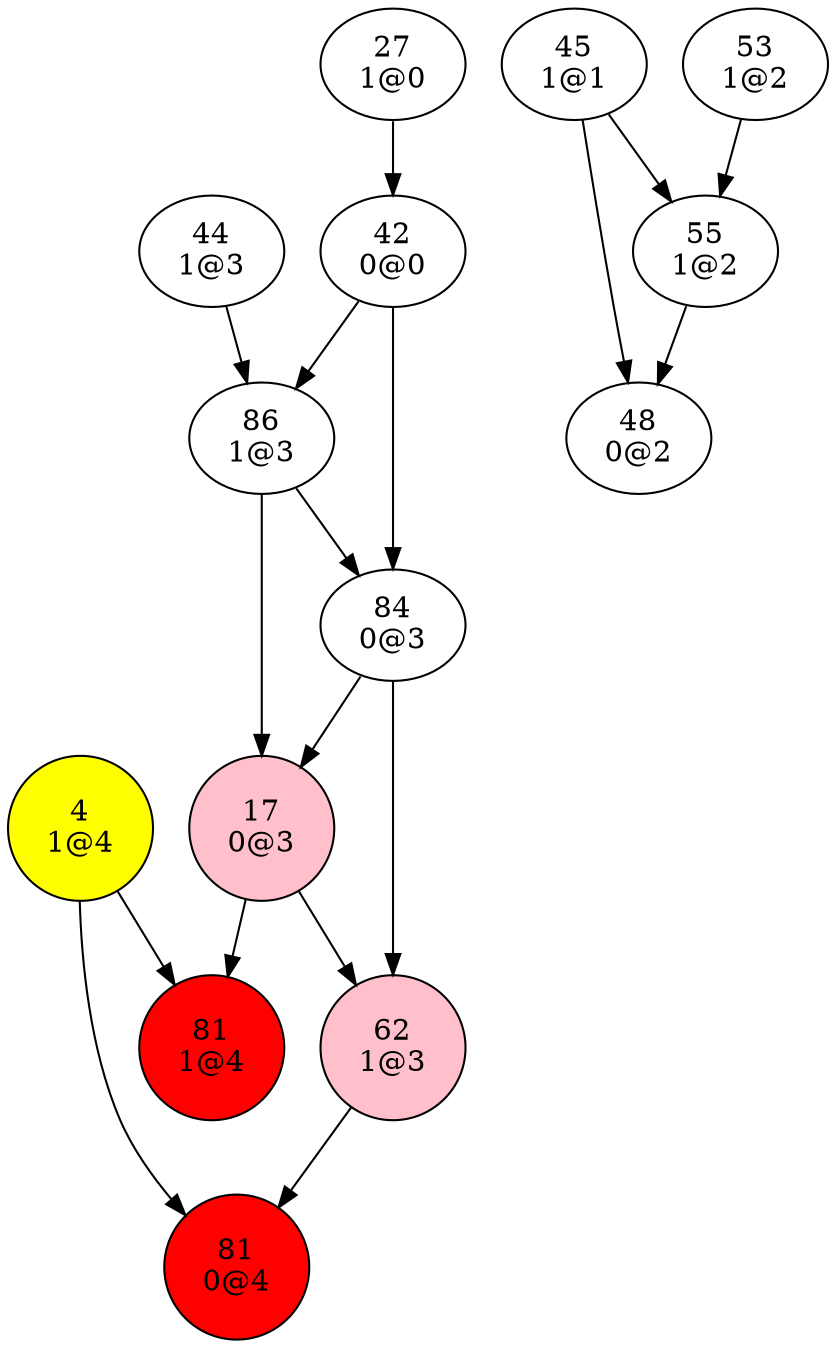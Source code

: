 digraph {
"4
1@4"->"81
0@4";
"4
1@4"->"81
1@4";
"17
0@3"->"62
1@3";
"17
0@3"->"81
1@4";
"27
1@0"->"42
0@0";
"42
0@0"->"84
0@3";
"42
0@0"->"86
1@3";
"44
1@3"->"86
1@3";
"45
1@1"->"48
0@2";
"45
1@1"->"55
1@2";
"48
0@2";
"53
1@2"->"55
1@2";
"55
1@2"->"48
0@2";
"62
1@3"->"81
0@4";
"81
0@4";
"81
1@4";
"84
0@3"->"17
0@3";
"84
0@3"->"62
1@3";
"86
1@3"->"17
0@3";
"86
1@3"->"84
0@3";
"4
1@4"[shape=circle, style=filled, fillcolor=yellow];
"17
0@3"[shape=circle, style=filled, fillcolor=pink];
"62
1@3"[shape=circle, style=filled, fillcolor=pink];
"81
0@4"[shape=circle, style=filled, fillcolor=red];
"81
1@4"[shape=circle, style=filled, fillcolor=red];
}